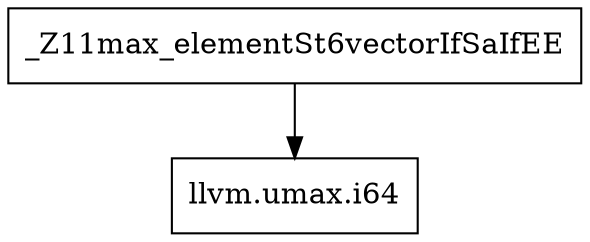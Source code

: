 digraph CallGraph {
    // Function Nodes
    node [shape=rectangle];
    max_element [label="_Z11max_elementSt6vectorIfSaIfEE"];

    // External Function Nodes
    llvm_umax [label="llvm.umax.i64"];

    // Edges
    max_element -> llvm_umax;
}
